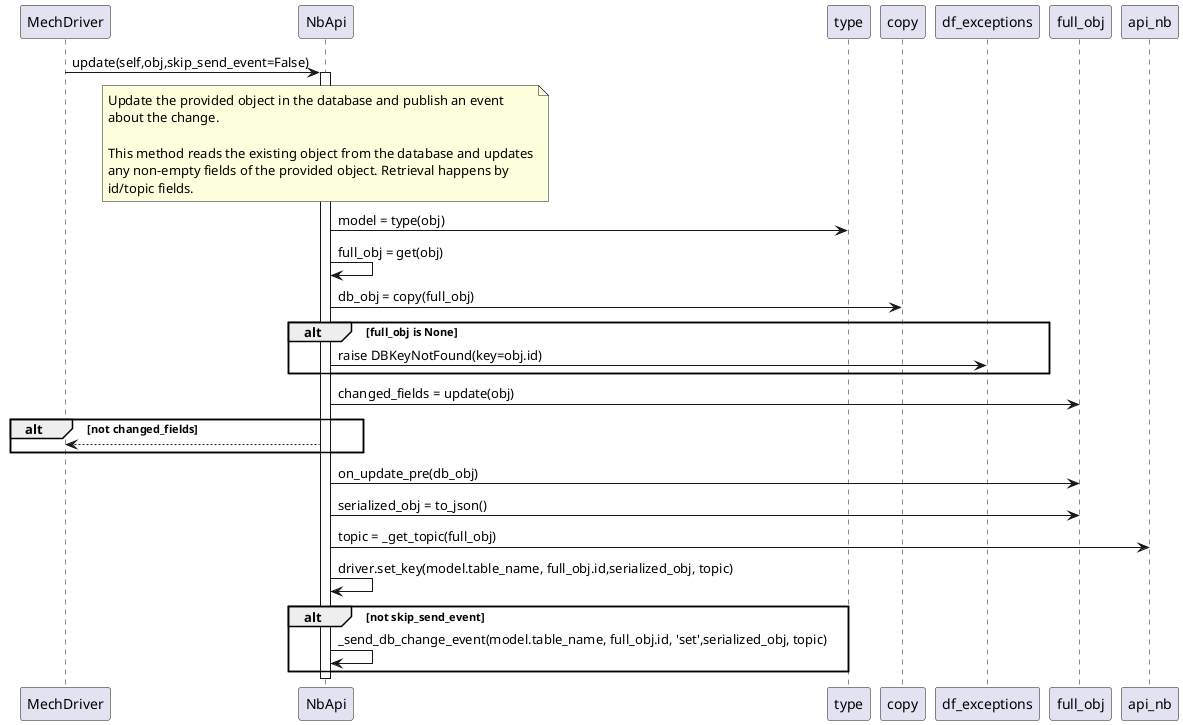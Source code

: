 @startuml udpate obj
MechDriver->NbApi:update(self,obj,skip_send_event=False)
activate NbApi
note over NbApi
    Update the provided object in the database and publish an event
    about the change.

    This method reads the existing object from the database and updates
    any non-empty fields of the provided object. Retrieval happens by
    id/topic fields.
end note
NbApi->type:model = type(obj)
NbApi->NbApi: full_obj = get(obj)
NbApi->copy:db_obj = copy(full_obj)

alt full_obj is None
    NbApi->df_exceptions:raise DBKeyNotFound(key=obj.id)
end
NbApi->full_obj:changed_fields = update(obj)

alt not changed_fields
    NbApi-->MechDriver
end
NbApi->full_obj:on_update_pre(db_obj)
NbApi->full_obj:serialized_obj = to_json()
NbApi->api_nb:topic = _get_topic(full_obj)

NbApi->NbApi:driver.set_key(model.table_name, full_obj.id,serialized_obj, topic)
alt not skip_send_event
    NbApi->NbApi:_send_db_change_event(model.table_name, full_obj.id, 'set',serialized_obj, topic)
end
deactivate
@enduml